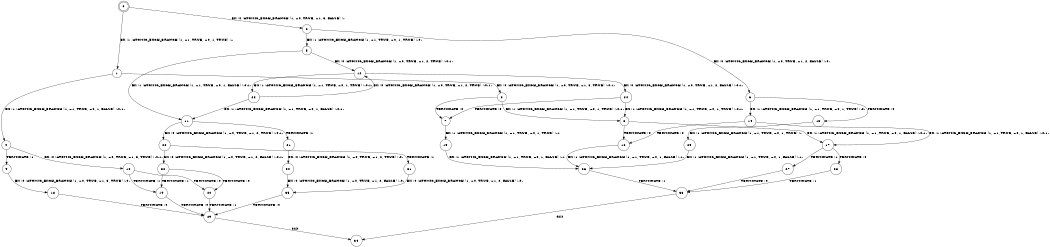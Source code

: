 digraph BCG {
size = "7, 10.5";
center = TRUE;
node [shape = circle];
0 [peripheries = 2];
0 -> 1 [label = "EX !1 !ATOMIC_EXCH_BRANCH (1, +1, TRUE, +0, 1, TRUE) !::"];
0 -> 2 [label = "EX !0 !ATOMIC_EXCH_BRANCH (1, +0, TRUE, +1, 3, FALSE) !::"];
1 -> 3 [label = "EX !0 !ATOMIC_EXCH_BRANCH (1, +0, TRUE, +1, 3, TRUE) !:0:1:"];
1 -> 4 [label = "EX !1 !ATOMIC_EXCH_BRANCH (1, +1, TRUE, +0, 1, FALSE) !:0:1:"];
2 -> 5 [label = "EX !1 !ATOMIC_EXCH_BRANCH (1, +1, TRUE, +0, 1, TRUE) !:0:"];
2 -> 6 [label = "EX !0 !ATOMIC_EXCH_BRANCH (1, +0, TRUE, +1, 2, FALSE) !:0:"];
3 -> 7 [label = "TERMINATE !0"];
3 -> 8 [label = "EX !1 !ATOMIC_EXCH_BRANCH (1, +1, TRUE, +0, 1, TRUE) !:0:1:"];
4 -> 9 [label = "TERMINATE !1"];
4 -> 10 [label = "EX !0 !ATOMIC_EXCH_BRANCH (1, +0, TRUE, +1, 3, TRUE) !:0:1:"];
5 -> 11 [label = "EX !1 !ATOMIC_EXCH_BRANCH (1, +1, TRUE, +0, 1, FALSE) !:0:1:"];
5 -> 12 [label = "EX !0 !ATOMIC_EXCH_BRANCH (1, +0, TRUE, +1, 2, TRUE) !:0:1:"];
6 -> 13 [label = "TERMINATE !0"];
6 -> 14 [label = "EX !1 !ATOMIC_EXCH_BRANCH (1, +1, TRUE, +0, 1, TRUE) !:0:"];
7 -> 15 [label = "EX !1 !ATOMIC_EXCH_BRANCH (1, +1, TRUE, +0, 1, TRUE) !:1:"];
8 -> 16 [label = "TERMINATE !0"];
8 -> 17 [label = "EX !1 !ATOMIC_EXCH_BRANCH (1, +1, TRUE, +0, 1, FALSE) !:0:1:"];
9 -> 18 [label = "EX !0 !ATOMIC_EXCH_BRANCH (1, +0, TRUE, +1, 3, TRUE) !:0:"];
10 -> 19 [label = "TERMINATE !1"];
10 -> 20 [label = "TERMINATE !0"];
11 -> 21 [label = "TERMINATE !1"];
11 -> 22 [label = "EX !0 !ATOMIC_EXCH_BRANCH (1, +0, TRUE, +1, 2, TRUE) !:0:1:"];
12 -> 23 [label = "EX !1 !ATOMIC_EXCH_BRANCH (1, +1, TRUE, +0, 1, TRUE) !:0:1:"];
12 -> 24 [label = "EX !0 !ATOMIC_EXCH_BRANCH (1, +0, TRUE, +1, 2, FALSE) !:0:1:"];
13 -> 25 [label = "EX !1 !ATOMIC_EXCH_BRANCH (1, +1, TRUE, +0, 1, TRUE) !::"];
14 -> 16 [label = "TERMINATE !0"];
14 -> 17 [label = "EX !1 !ATOMIC_EXCH_BRANCH (1, +1, TRUE, +0, 1, FALSE) !:0:1:"];
15 -> 26 [label = "EX !1 !ATOMIC_EXCH_BRANCH (1, +1, TRUE, +0, 1, FALSE) !:1:"];
16 -> 26 [label = "EX !1 !ATOMIC_EXCH_BRANCH (1, +1, TRUE, +0, 1, FALSE) !:1:"];
17 -> 27 [label = "TERMINATE !1"];
17 -> 28 [label = "TERMINATE !0"];
18 -> 29 [label = "TERMINATE !0"];
19 -> 29 [label = "TERMINATE !0"];
20 -> 29 [label = "TERMINATE !1"];
21 -> 30 [label = "EX !0 !ATOMIC_EXCH_BRANCH (1, +0, TRUE, +1, 2, TRUE) !:0:"];
22 -> 31 [label = "TERMINATE !1"];
22 -> 32 [label = "EX !0 !ATOMIC_EXCH_BRANCH (1, +0, TRUE, +1, 2, FALSE) !:0:1:"];
23 -> 11 [label = "EX !1 !ATOMIC_EXCH_BRANCH (1, +1, TRUE, +0, 1, FALSE) !:0:1:"];
23 -> 12 [label = "EX !0 !ATOMIC_EXCH_BRANCH (1, +0, TRUE, +1, 2, TRUE) !:0:1:"];
24 -> 7 [label = "TERMINATE !0"];
24 -> 8 [label = "EX !1 !ATOMIC_EXCH_BRANCH (1, +1, TRUE, +0, 1, TRUE) !:0:1:"];
25 -> 26 [label = "EX !1 !ATOMIC_EXCH_BRANCH (1, +1, TRUE, +0, 1, FALSE) !:1:"];
26 -> 33 [label = "TERMINATE !1"];
27 -> 33 [label = "TERMINATE !0"];
28 -> 33 [label = "TERMINATE !1"];
29 -> 34 [label = "exit"];
30 -> 35 [label = "EX !0 !ATOMIC_EXCH_BRANCH (1, +0, TRUE, +1, 2, FALSE) !:0:"];
31 -> 35 [label = "EX !0 !ATOMIC_EXCH_BRANCH (1, +0, TRUE, +1, 2, FALSE) !:0:"];
32 -> 19 [label = "TERMINATE !1"];
32 -> 20 [label = "TERMINATE !0"];
33 -> 34 [label = "exit"];
35 -> 29 [label = "TERMINATE !0"];
}
